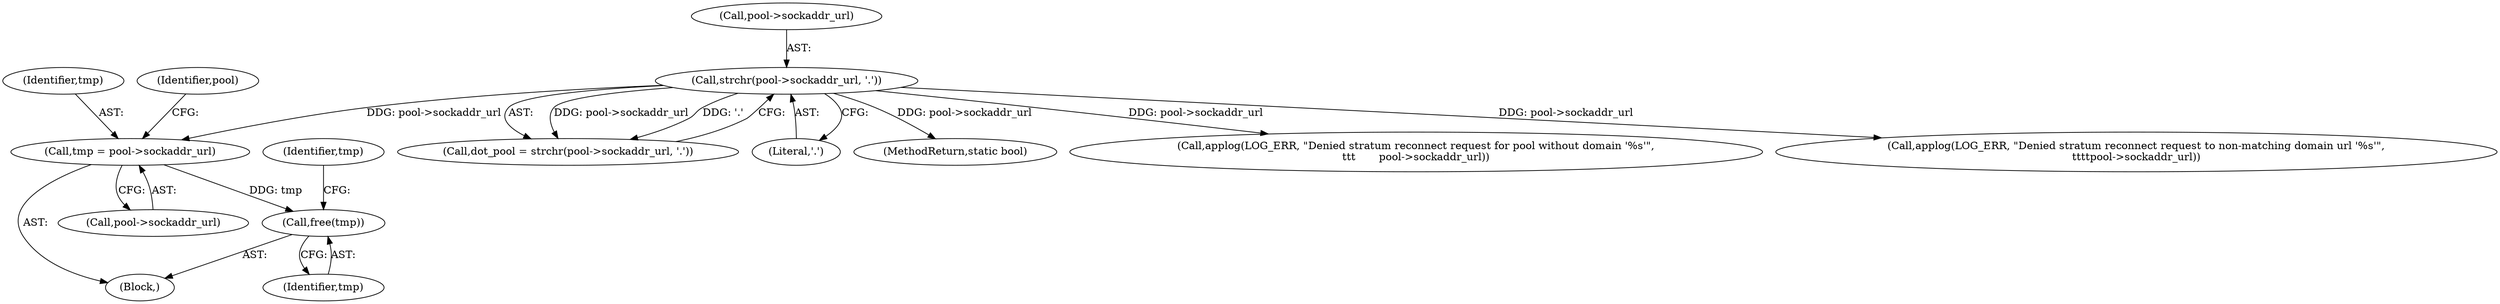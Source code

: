 digraph "0_cgminer_e1c5050734123973b99d181c45e74b2cbb00272e_2@pointer" {
"1000228" [label="(Call,tmp = pool->sockaddr_url)"];
"1000136" [label="(Call,strchr(pool->sockaddr_url, '.'))"];
"1000245" [label="(Call,free(tmp))"];
"1000173" [label="(Call,applog(LOG_ERR, \"Denied stratum reconnect request to non-matching domain url '%s'\",\n\t\t\t\tpool->sockaddr_url))"];
"1000140" [label="(Literal,'.')"];
"1000245" [label="(Call,free(tmp))"];
"1000134" [label="(Call,dot_pool = strchr(pool->sockaddr_url, '.'))"];
"1000248" [label="(Identifier,tmp)"];
"1000136" [label="(Call,strchr(pool->sockaddr_url, '.'))"];
"1000275" [label="(MethodReturn,static bool)"];
"1000103" [label="(Block,)"];
"1000228" [label="(Call,tmp = pool->sockaddr_url)"];
"1000229" [label="(Identifier,tmp)"];
"1000145" [label="(Call,applog(LOG_ERR, \"Denied stratum reconnect request for pool without domain '%s'\",\n\t\t\t       pool->sockaddr_url))"];
"1000230" [label="(Call,pool->sockaddr_url)"];
"1000235" [label="(Identifier,pool)"];
"1000246" [label="(Identifier,tmp)"];
"1000137" [label="(Call,pool->sockaddr_url)"];
"1000228" -> "1000103"  [label="AST: "];
"1000228" -> "1000230"  [label="CFG: "];
"1000229" -> "1000228"  [label="AST: "];
"1000230" -> "1000228"  [label="AST: "];
"1000235" -> "1000228"  [label="CFG: "];
"1000136" -> "1000228"  [label="DDG: pool->sockaddr_url"];
"1000228" -> "1000245"  [label="DDG: tmp"];
"1000136" -> "1000134"  [label="AST: "];
"1000136" -> "1000140"  [label="CFG: "];
"1000137" -> "1000136"  [label="AST: "];
"1000140" -> "1000136"  [label="AST: "];
"1000134" -> "1000136"  [label="CFG: "];
"1000136" -> "1000275"  [label="DDG: pool->sockaddr_url"];
"1000136" -> "1000134"  [label="DDG: pool->sockaddr_url"];
"1000136" -> "1000134"  [label="DDG: '.'"];
"1000136" -> "1000145"  [label="DDG: pool->sockaddr_url"];
"1000136" -> "1000173"  [label="DDG: pool->sockaddr_url"];
"1000245" -> "1000103"  [label="AST: "];
"1000245" -> "1000246"  [label="CFG: "];
"1000246" -> "1000245"  [label="AST: "];
"1000248" -> "1000245"  [label="CFG: "];
}
